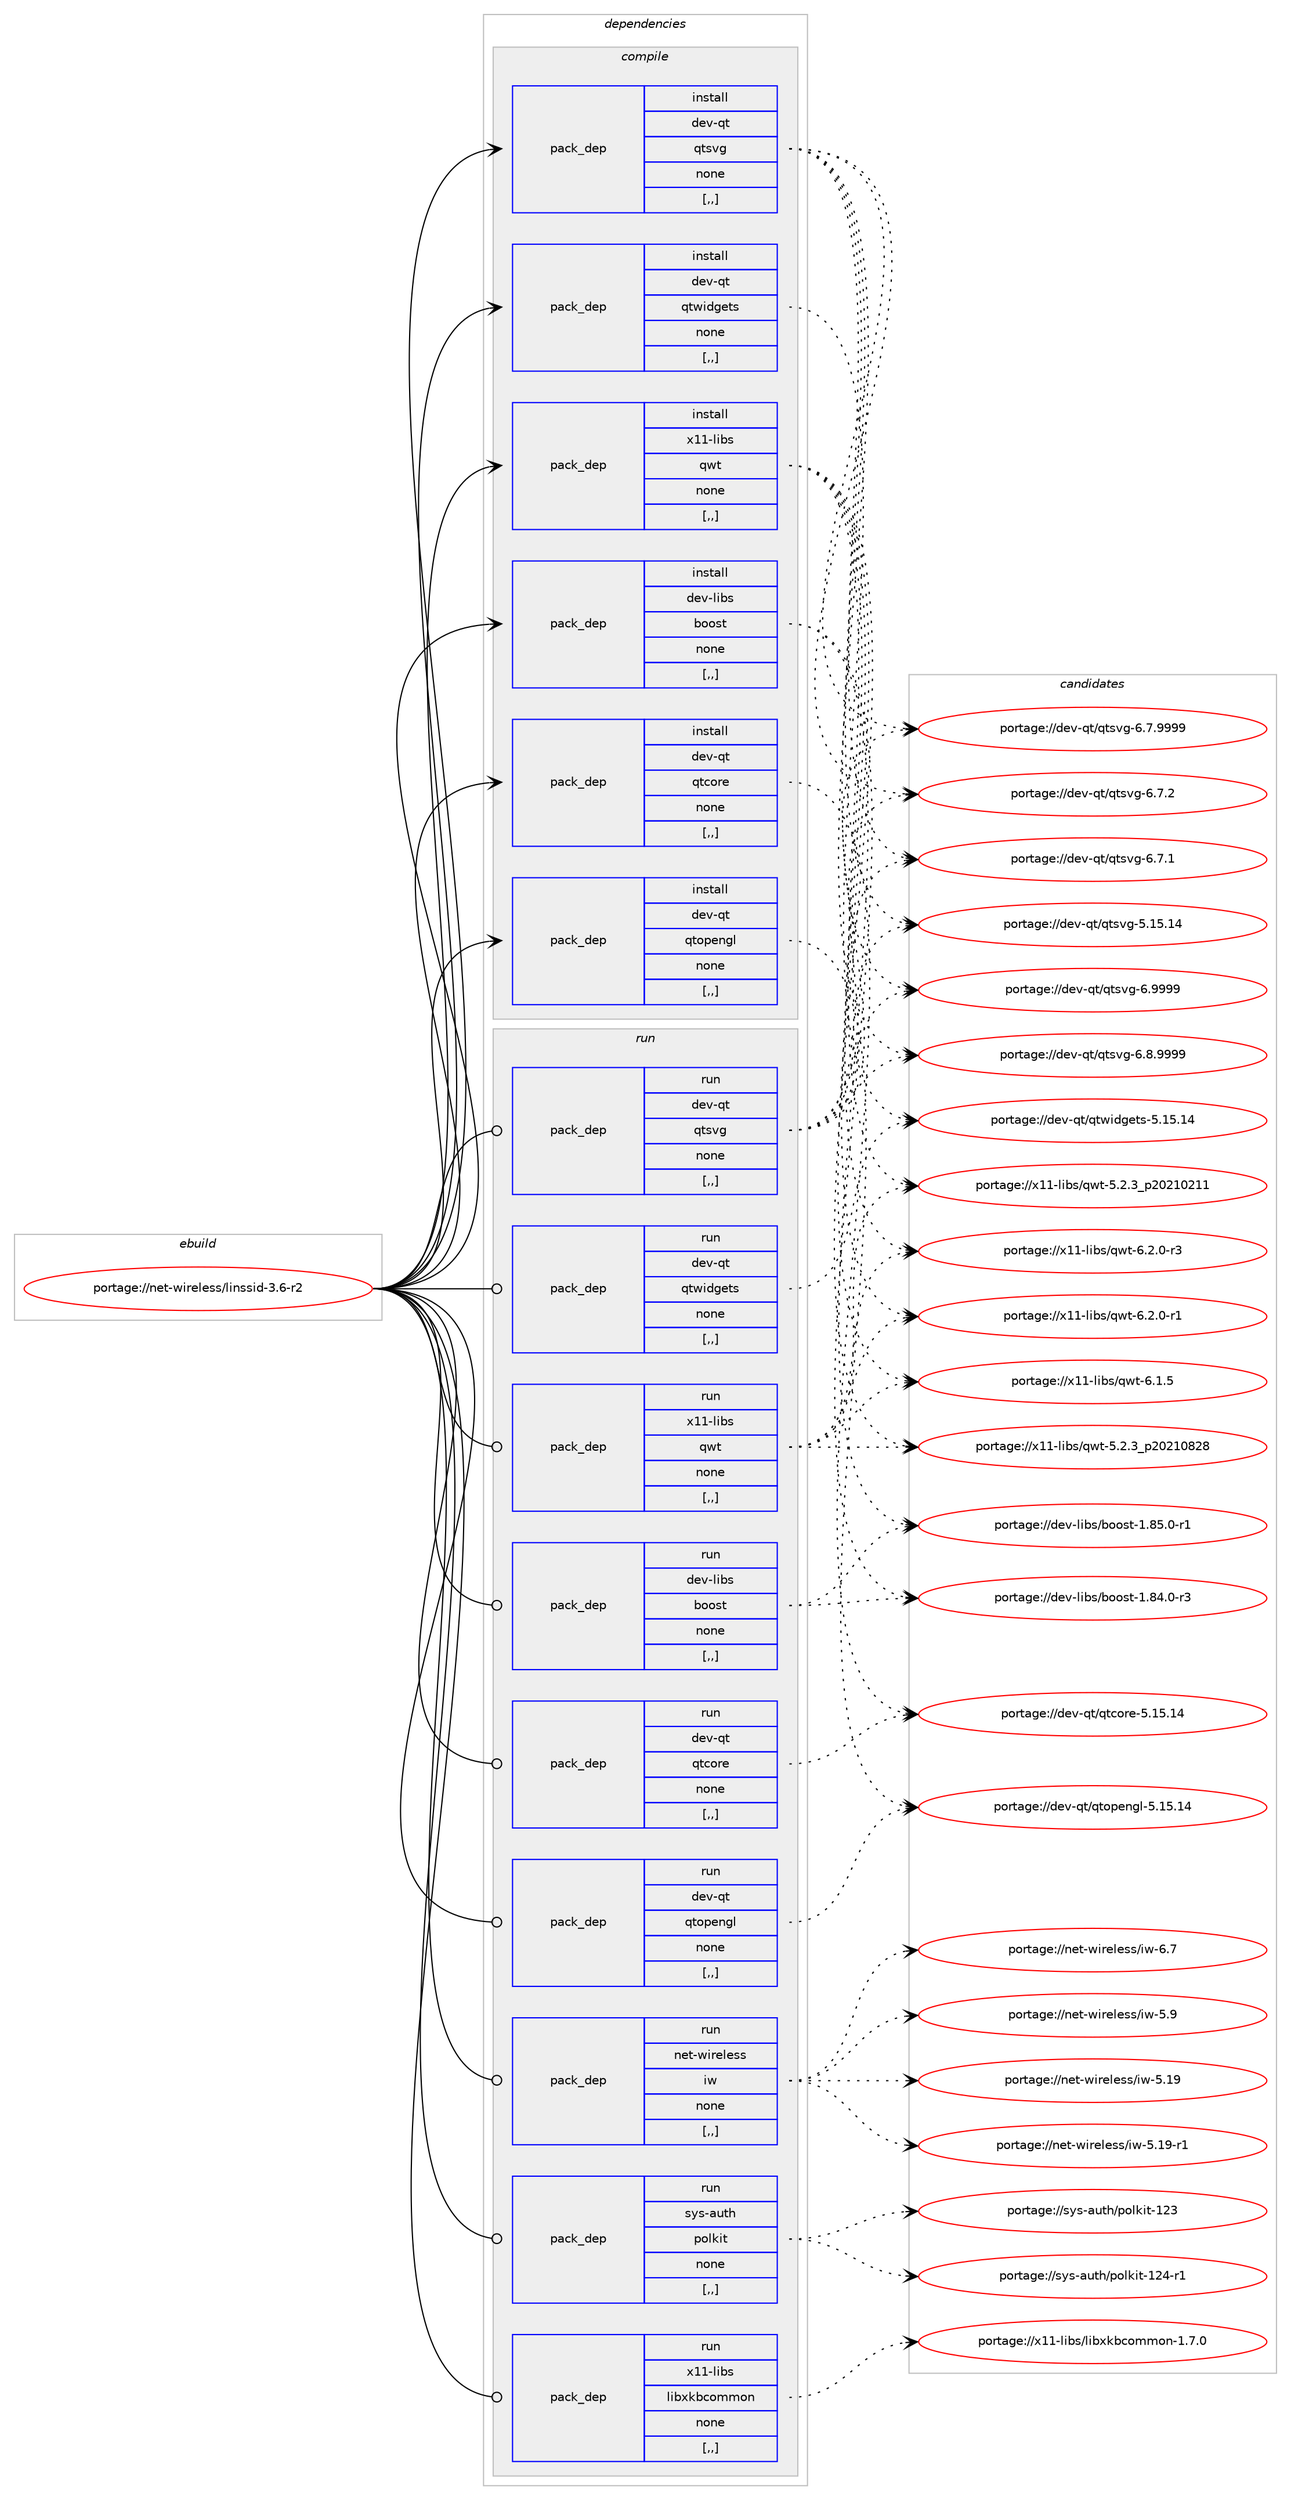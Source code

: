 digraph prolog {

# *************
# Graph options
# *************

newrank=true;
concentrate=true;
compound=true;
graph [rankdir=LR,fontname=Helvetica,fontsize=10,ranksep=1.5];#, ranksep=2.5, nodesep=0.2];
edge  [arrowhead=vee];
node  [fontname=Helvetica,fontsize=10];

# **********
# The ebuild
# **********

subgraph cluster_leftcol {
color=gray;
rank=same;
label=<<i>ebuild</i>>;
id [label="portage://net-wireless/linssid-3.6-r2", color=red, width=4, href="../net-wireless/linssid-3.6-r2.svg"];
}

# ****************
# The dependencies
# ****************

subgraph cluster_midcol {
color=gray;
label=<<i>dependencies</i>>;
subgraph cluster_compile {
fillcolor="#eeeeee";
style=filled;
label=<<i>compile</i>>;
subgraph pack281673 {
dependency387234 [label=<<TABLE BORDER="0" CELLBORDER="1" CELLSPACING="0" CELLPADDING="4" WIDTH="220"><TR><TD ROWSPAN="6" CELLPADDING="30">pack_dep</TD></TR><TR><TD WIDTH="110">install</TD></TR><TR><TD>dev-libs</TD></TR><TR><TD>boost</TD></TR><TR><TD>none</TD></TR><TR><TD>[,,]</TD></TR></TABLE>>, shape=none, color=blue];
}
id:e -> dependency387234:w [weight=20,style="solid",arrowhead="vee"];
subgraph pack281674 {
dependency387235 [label=<<TABLE BORDER="0" CELLBORDER="1" CELLSPACING="0" CELLPADDING="4" WIDTH="220"><TR><TD ROWSPAN="6" CELLPADDING="30">pack_dep</TD></TR><TR><TD WIDTH="110">install</TD></TR><TR><TD>dev-qt</TD></TR><TR><TD>qtcore</TD></TR><TR><TD>none</TD></TR><TR><TD>[,,]</TD></TR></TABLE>>, shape=none, color=blue];
}
id:e -> dependency387235:w [weight=20,style="solid",arrowhead="vee"];
subgraph pack281675 {
dependency387236 [label=<<TABLE BORDER="0" CELLBORDER="1" CELLSPACING="0" CELLPADDING="4" WIDTH="220"><TR><TD ROWSPAN="6" CELLPADDING="30">pack_dep</TD></TR><TR><TD WIDTH="110">install</TD></TR><TR><TD>dev-qt</TD></TR><TR><TD>qtopengl</TD></TR><TR><TD>none</TD></TR><TR><TD>[,,]</TD></TR></TABLE>>, shape=none, color=blue];
}
id:e -> dependency387236:w [weight=20,style="solid",arrowhead="vee"];
subgraph pack281676 {
dependency387237 [label=<<TABLE BORDER="0" CELLBORDER="1" CELLSPACING="0" CELLPADDING="4" WIDTH="220"><TR><TD ROWSPAN="6" CELLPADDING="30">pack_dep</TD></TR><TR><TD WIDTH="110">install</TD></TR><TR><TD>dev-qt</TD></TR><TR><TD>qtsvg</TD></TR><TR><TD>none</TD></TR><TR><TD>[,,]</TD></TR></TABLE>>, shape=none, color=blue];
}
id:e -> dependency387237:w [weight=20,style="solid",arrowhead="vee"];
subgraph pack281677 {
dependency387238 [label=<<TABLE BORDER="0" CELLBORDER="1" CELLSPACING="0" CELLPADDING="4" WIDTH="220"><TR><TD ROWSPAN="6" CELLPADDING="30">pack_dep</TD></TR><TR><TD WIDTH="110">install</TD></TR><TR><TD>dev-qt</TD></TR><TR><TD>qtwidgets</TD></TR><TR><TD>none</TD></TR><TR><TD>[,,]</TD></TR></TABLE>>, shape=none, color=blue];
}
id:e -> dependency387238:w [weight=20,style="solid",arrowhead="vee"];
subgraph pack281678 {
dependency387239 [label=<<TABLE BORDER="0" CELLBORDER="1" CELLSPACING="0" CELLPADDING="4" WIDTH="220"><TR><TD ROWSPAN="6" CELLPADDING="30">pack_dep</TD></TR><TR><TD WIDTH="110">install</TD></TR><TR><TD>x11-libs</TD></TR><TR><TD>qwt</TD></TR><TR><TD>none</TD></TR><TR><TD>[,,]</TD></TR></TABLE>>, shape=none, color=blue];
}
id:e -> dependency387239:w [weight=20,style="solid",arrowhead="vee"];
}
subgraph cluster_compileandrun {
fillcolor="#eeeeee";
style=filled;
label=<<i>compile and run</i>>;
}
subgraph cluster_run {
fillcolor="#eeeeee";
style=filled;
label=<<i>run</i>>;
subgraph pack281679 {
dependency387240 [label=<<TABLE BORDER="0" CELLBORDER="1" CELLSPACING="0" CELLPADDING="4" WIDTH="220"><TR><TD ROWSPAN="6" CELLPADDING="30">pack_dep</TD></TR><TR><TD WIDTH="110">run</TD></TR><TR><TD>dev-libs</TD></TR><TR><TD>boost</TD></TR><TR><TD>none</TD></TR><TR><TD>[,,]</TD></TR></TABLE>>, shape=none, color=blue];
}
id:e -> dependency387240:w [weight=20,style="solid",arrowhead="odot"];
subgraph pack281680 {
dependency387241 [label=<<TABLE BORDER="0" CELLBORDER="1" CELLSPACING="0" CELLPADDING="4" WIDTH="220"><TR><TD ROWSPAN="6" CELLPADDING="30">pack_dep</TD></TR><TR><TD WIDTH="110">run</TD></TR><TR><TD>dev-qt</TD></TR><TR><TD>qtcore</TD></TR><TR><TD>none</TD></TR><TR><TD>[,,]</TD></TR></TABLE>>, shape=none, color=blue];
}
id:e -> dependency387241:w [weight=20,style="solid",arrowhead="odot"];
subgraph pack281681 {
dependency387242 [label=<<TABLE BORDER="0" CELLBORDER="1" CELLSPACING="0" CELLPADDING="4" WIDTH="220"><TR><TD ROWSPAN="6" CELLPADDING="30">pack_dep</TD></TR><TR><TD WIDTH="110">run</TD></TR><TR><TD>dev-qt</TD></TR><TR><TD>qtopengl</TD></TR><TR><TD>none</TD></TR><TR><TD>[,,]</TD></TR></TABLE>>, shape=none, color=blue];
}
id:e -> dependency387242:w [weight=20,style="solid",arrowhead="odot"];
subgraph pack281682 {
dependency387243 [label=<<TABLE BORDER="0" CELLBORDER="1" CELLSPACING="0" CELLPADDING="4" WIDTH="220"><TR><TD ROWSPAN="6" CELLPADDING="30">pack_dep</TD></TR><TR><TD WIDTH="110">run</TD></TR><TR><TD>dev-qt</TD></TR><TR><TD>qtsvg</TD></TR><TR><TD>none</TD></TR><TR><TD>[,,]</TD></TR></TABLE>>, shape=none, color=blue];
}
id:e -> dependency387243:w [weight=20,style="solid",arrowhead="odot"];
subgraph pack281683 {
dependency387244 [label=<<TABLE BORDER="0" CELLBORDER="1" CELLSPACING="0" CELLPADDING="4" WIDTH="220"><TR><TD ROWSPAN="6" CELLPADDING="30">pack_dep</TD></TR><TR><TD WIDTH="110">run</TD></TR><TR><TD>dev-qt</TD></TR><TR><TD>qtwidgets</TD></TR><TR><TD>none</TD></TR><TR><TD>[,,]</TD></TR></TABLE>>, shape=none, color=blue];
}
id:e -> dependency387244:w [weight=20,style="solid",arrowhead="odot"];
subgraph pack281684 {
dependency387245 [label=<<TABLE BORDER="0" CELLBORDER="1" CELLSPACING="0" CELLPADDING="4" WIDTH="220"><TR><TD ROWSPAN="6" CELLPADDING="30">pack_dep</TD></TR><TR><TD WIDTH="110">run</TD></TR><TR><TD>net-wireless</TD></TR><TR><TD>iw</TD></TR><TR><TD>none</TD></TR><TR><TD>[,,]</TD></TR></TABLE>>, shape=none, color=blue];
}
id:e -> dependency387245:w [weight=20,style="solid",arrowhead="odot"];
subgraph pack281685 {
dependency387246 [label=<<TABLE BORDER="0" CELLBORDER="1" CELLSPACING="0" CELLPADDING="4" WIDTH="220"><TR><TD ROWSPAN="6" CELLPADDING="30">pack_dep</TD></TR><TR><TD WIDTH="110">run</TD></TR><TR><TD>sys-auth</TD></TR><TR><TD>polkit</TD></TR><TR><TD>none</TD></TR><TR><TD>[,,]</TD></TR></TABLE>>, shape=none, color=blue];
}
id:e -> dependency387246:w [weight=20,style="solid",arrowhead="odot"];
subgraph pack281686 {
dependency387247 [label=<<TABLE BORDER="0" CELLBORDER="1" CELLSPACING="0" CELLPADDING="4" WIDTH="220"><TR><TD ROWSPAN="6" CELLPADDING="30">pack_dep</TD></TR><TR><TD WIDTH="110">run</TD></TR><TR><TD>x11-libs</TD></TR><TR><TD>libxkbcommon</TD></TR><TR><TD>none</TD></TR><TR><TD>[,,]</TD></TR></TABLE>>, shape=none, color=blue];
}
id:e -> dependency387247:w [weight=20,style="solid",arrowhead="odot"];
subgraph pack281687 {
dependency387248 [label=<<TABLE BORDER="0" CELLBORDER="1" CELLSPACING="0" CELLPADDING="4" WIDTH="220"><TR><TD ROWSPAN="6" CELLPADDING="30">pack_dep</TD></TR><TR><TD WIDTH="110">run</TD></TR><TR><TD>x11-libs</TD></TR><TR><TD>qwt</TD></TR><TR><TD>none</TD></TR><TR><TD>[,,]</TD></TR></TABLE>>, shape=none, color=blue];
}
id:e -> dependency387248:w [weight=20,style="solid",arrowhead="odot"];
}
}

# **************
# The candidates
# **************

subgraph cluster_choices {
rank=same;
color=gray;
label=<<i>candidates</i>>;

subgraph choice281673 {
color=black;
nodesep=1;
choice10010111845108105981154798111111115116454946565346484511449 [label="portage://dev-libs/boost-1.85.0-r1", color=red, width=4,href="../dev-libs/boost-1.85.0-r1.svg"];
choice10010111845108105981154798111111115116454946565246484511451 [label="portage://dev-libs/boost-1.84.0-r3", color=red, width=4,href="../dev-libs/boost-1.84.0-r3.svg"];
dependency387234:e -> choice10010111845108105981154798111111115116454946565346484511449:w [style=dotted,weight="100"];
dependency387234:e -> choice10010111845108105981154798111111115116454946565246484511451:w [style=dotted,weight="100"];
}
subgraph choice281674 {
color=black;
nodesep=1;
choice1001011184511311647113116991111141014553464953464952 [label="portage://dev-qt/qtcore-5.15.14", color=red, width=4,href="../dev-qt/qtcore-5.15.14.svg"];
dependency387235:e -> choice1001011184511311647113116991111141014553464953464952:w [style=dotted,weight="100"];
}
subgraph choice281675 {
color=black;
nodesep=1;
choice10010111845113116471131161111121011101031084553464953464952 [label="portage://dev-qt/qtopengl-5.15.14", color=red, width=4,href="../dev-qt/qtopengl-5.15.14.svg"];
dependency387236:e -> choice10010111845113116471131161111121011101031084553464953464952:w [style=dotted,weight="100"];
}
subgraph choice281676 {
color=black;
nodesep=1;
choice100101118451131164711311611511810345544657575757 [label="portage://dev-qt/qtsvg-6.9999", color=red, width=4,href="../dev-qt/qtsvg-6.9999.svg"];
choice1001011184511311647113116115118103455446564657575757 [label="portage://dev-qt/qtsvg-6.8.9999", color=red, width=4,href="../dev-qt/qtsvg-6.8.9999.svg"];
choice1001011184511311647113116115118103455446554657575757 [label="portage://dev-qt/qtsvg-6.7.9999", color=red, width=4,href="../dev-qt/qtsvg-6.7.9999.svg"];
choice1001011184511311647113116115118103455446554650 [label="portage://dev-qt/qtsvg-6.7.2", color=red, width=4,href="../dev-qt/qtsvg-6.7.2.svg"];
choice1001011184511311647113116115118103455446554649 [label="portage://dev-qt/qtsvg-6.7.1", color=red, width=4,href="../dev-qt/qtsvg-6.7.1.svg"];
choice10010111845113116471131161151181034553464953464952 [label="portage://dev-qt/qtsvg-5.15.14", color=red, width=4,href="../dev-qt/qtsvg-5.15.14.svg"];
dependency387237:e -> choice100101118451131164711311611511810345544657575757:w [style=dotted,weight="100"];
dependency387237:e -> choice1001011184511311647113116115118103455446564657575757:w [style=dotted,weight="100"];
dependency387237:e -> choice1001011184511311647113116115118103455446554657575757:w [style=dotted,weight="100"];
dependency387237:e -> choice1001011184511311647113116115118103455446554650:w [style=dotted,weight="100"];
dependency387237:e -> choice1001011184511311647113116115118103455446554649:w [style=dotted,weight="100"];
dependency387237:e -> choice10010111845113116471131161151181034553464953464952:w [style=dotted,weight="100"];
}
subgraph choice281677 {
color=black;
nodesep=1;
choice10010111845113116471131161191051001031011161154553464953464952 [label="portage://dev-qt/qtwidgets-5.15.14", color=red, width=4,href="../dev-qt/qtwidgets-5.15.14.svg"];
dependency387238:e -> choice10010111845113116471131161191051001031011161154553464953464952:w [style=dotted,weight="100"];
}
subgraph choice281678 {
color=black;
nodesep=1;
choice12049494510810598115471131191164554465046484511451 [label="portage://x11-libs/qwt-6.2.0-r3", color=red, width=4,href="../x11-libs/qwt-6.2.0-r3.svg"];
choice12049494510810598115471131191164554465046484511449 [label="portage://x11-libs/qwt-6.2.0-r1", color=red, width=4,href="../x11-libs/qwt-6.2.0-r1.svg"];
choice1204949451081059811547113119116455446494653 [label="portage://x11-libs/qwt-6.1.5", color=red, width=4,href="../x11-libs/qwt-6.1.5.svg"];
choice1204949451081059811547113119116455346504651951125048504948565056 [label="portage://x11-libs/qwt-5.2.3_p20210828", color=red, width=4,href="../x11-libs/qwt-5.2.3_p20210828.svg"];
choice1204949451081059811547113119116455346504651951125048504948504949 [label="portage://x11-libs/qwt-5.2.3_p20210211", color=red, width=4,href="../x11-libs/qwt-5.2.3_p20210211.svg"];
dependency387239:e -> choice12049494510810598115471131191164554465046484511451:w [style=dotted,weight="100"];
dependency387239:e -> choice12049494510810598115471131191164554465046484511449:w [style=dotted,weight="100"];
dependency387239:e -> choice1204949451081059811547113119116455446494653:w [style=dotted,weight="100"];
dependency387239:e -> choice1204949451081059811547113119116455346504651951125048504948565056:w [style=dotted,weight="100"];
dependency387239:e -> choice1204949451081059811547113119116455346504651951125048504948504949:w [style=dotted,weight="100"];
}
subgraph choice281679 {
color=black;
nodesep=1;
choice10010111845108105981154798111111115116454946565346484511449 [label="portage://dev-libs/boost-1.85.0-r1", color=red, width=4,href="../dev-libs/boost-1.85.0-r1.svg"];
choice10010111845108105981154798111111115116454946565246484511451 [label="portage://dev-libs/boost-1.84.0-r3", color=red, width=4,href="../dev-libs/boost-1.84.0-r3.svg"];
dependency387240:e -> choice10010111845108105981154798111111115116454946565346484511449:w [style=dotted,weight="100"];
dependency387240:e -> choice10010111845108105981154798111111115116454946565246484511451:w [style=dotted,weight="100"];
}
subgraph choice281680 {
color=black;
nodesep=1;
choice1001011184511311647113116991111141014553464953464952 [label="portage://dev-qt/qtcore-5.15.14", color=red, width=4,href="../dev-qt/qtcore-5.15.14.svg"];
dependency387241:e -> choice1001011184511311647113116991111141014553464953464952:w [style=dotted,weight="100"];
}
subgraph choice281681 {
color=black;
nodesep=1;
choice10010111845113116471131161111121011101031084553464953464952 [label="portage://dev-qt/qtopengl-5.15.14", color=red, width=4,href="../dev-qt/qtopengl-5.15.14.svg"];
dependency387242:e -> choice10010111845113116471131161111121011101031084553464953464952:w [style=dotted,weight="100"];
}
subgraph choice281682 {
color=black;
nodesep=1;
choice100101118451131164711311611511810345544657575757 [label="portage://dev-qt/qtsvg-6.9999", color=red, width=4,href="../dev-qt/qtsvg-6.9999.svg"];
choice1001011184511311647113116115118103455446564657575757 [label="portage://dev-qt/qtsvg-6.8.9999", color=red, width=4,href="../dev-qt/qtsvg-6.8.9999.svg"];
choice1001011184511311647113116115118103455446554657575757 [label="portage://dev-qt/qtsvg-6.7.9999", color=red, width=4,href="../dev-qt/qtsvg-6.7.9999.svg"];
choice1001011184511311647113116115118103455446554650 [label="portage://dev-qt/qtsvg-6.7.2", color=red, width=4,href="../dev-qt/qtsvg-6.7.2.svg"];
choice1001011184511311647113116115118103455446554649 [label="portage://dev-qt/qtsvg-6.7.1", color=red, width=4,href="../dev-qt/qtsvg-6.7.1.svg"];
choice10010111845113116471131161151181034553464953464952 [label="portage://dev-qt/qtsvg-5.15.14", color=red, width=4,href="../dev-qt/qtsvg-5.15.14.svg"];
dependency387243:e -> choice100101118451131164711311611511810345544657575757:w [style=dotted,weight="100"];
dependency387243:e -> choice1001011184511311647113116115118103455446564657575757:w [style=dotted,weight="100"];
dependency387243:e -> choice1001011184511311647113116115118103455446554657575757:w [style=dotted,weight="100"];
dependency387243:e -> choice1001011184511311647113116115118103455446554650:w [style=dotted,weight="100"];
dependency387243:e -> choice1001011184511311647113116115118103455446554649:w [style=dotted,weight="100"];
dependency387243:e -> choice10010111845113116471131161151181034553464953464952:w [style=dotted,weight="100"];
}
subgraph choice281683 {
color=black;
nodesep=1;
choice10010111845113116471131161191051001031011161154553464953464952 [label="portage://dev-qt/qtwidgets-5.15.14", color=red, width=4,href="../dev-qt/qtwidgets-5.15.14.svg"];
dependency387244:e -> choice10010111845113116471131161191051001031011161154553464953464952:w [style=dotted,weight="100"];
}
subgraph choice281684 {
color=black;
nodesep=1;
choice110101116451191051141011081011151154710511945544655 [label="portage://net-wireless/iw-6.7", color=red, width=4,href="../net-wireless/iw-6.7.svg"];
choice110101116451191051141011081011151154710511945534649574511449 [label="portage://net-wireless/iw-5.19-r1", color=red, width=4,href="../net-wireless/iw-5.19-r1.svg"];
choice11010111645119105114101108101115115471051194553464957 [label="portage://net-wireless/iw-5.19", color=red, width=4,href="../net-wireless/iw-5.19.svg"];
choice110101116451191051141011081011151154710511945534657 [label="portage://net-wireless/iw-5.9", color=red, width=4,href="../net-wireless/iw-5.9.svg"];
dependency387245:e -> choice110101116451191051141011081011151154710511945544655:w [style=dotted,weight="100"];
dependency387245:e -> choice110101116451191051141011081011151154710511945534649574511449:w [style=dotted,weight="100"];
dependency387245:e -> choice11010111645119105114101108101115115471051194553464957:w [style=dotted,weight="100"];
dependency387245:e -> choice110101116451191051141011081011151154710511945534657:w [style=dotted,weight="100"];
}
subgraph choice281685 {
color=black;
nodesep=1;
choice115121115459711711610447112111108107105116454950524511449 [label="portage://sys-auth/polkit-124-r1", color=red, width=4,href="../sys-auth/polkit-124-r1.svg"];
choice11512111545971171161044711211110810710511645495051 [label="portage://sys-auth/polkit-123", color=red, width=4,href="../sys-auth/polkit-123.svg"];
dependency387246:e -> choice115121115459711711610447112111108107105116454950524511449:w [style=dotted,weight="100"];
dependency387246:e -> choice11512111545971171161044711211110810710511645495051:w [style=dotted,weight="100"];
}
subgraph choice281686 {
color=black;
nodesep=1;
choice1204949451081059811547108105981201079899111109109111110454946554648 [label="portage://x11-libs/libxkbcommon-1.7.0", color=red, width=4,href="../x11-libs/libxkbcommon-1.7.0.svg"];
dependency387247:e -> choice1204949451081059811547108105981201079899111109109111110454946554648:w [style=dotted,weight="100"];
}
subgraph choice281687 {
color=black;
nodesep=1;
choice12049494510810598115471131191164554465046484511451 [label="portage://x11-libs/qwt-6.2.0-r3", color=red, width=4,href="../x11-libs/qwt-6.2.0-r3.svg"];
choice12049494510810598115471131191164554465046484511449 [label="portage://x11-libs/qwt-6.2.0-r1", color=red, width=4,href="../x11-libs/qwt-6.2.0-r1.svg"];
choice1204949451081059811547113119116455446494653 [label="portage://x11-libs/qwt-6.1.5", color=red, width=4,href="../x11-libs/qwt-6.1.5.svg"];
choice1204949451081059811547113119116455346504651951125048504948565056 [label="portage://x11-libs/qwt-5.2.3_p20210828", color=red, width=4,href="../x11-libs/qwt-5.2.3_p20210828.svg"];
choice1204949451081059811547113119116455346504651951125048504948504949 [label="portage://x11-libs/qwt-5.2.3_p20210211", color=red, width=4,href="../x11-libs/qwt-5.2.3_p20210211.svg"];
dependency387248:e -> choice12049494510810598115471131191164554465046484511451:w [style=dotted,weight="100"];
dependency387248:e -> choice12049494510810598115471131191164554465046484511449:w [style=dotted,weight="100"];
dependency387248:e -> choice1204949451081059811547113119116455446494653:w [style=dotted,weight="100"];
dependency387248:e -> choice1204949451081059811547113119116455346504651951125048504948565056:w [style=dotted,weight="100"];
dependency387248:e -> choice1204949451081059811547113119116455346504651951125048504948504949:w [style=dotted,weight="100"];
}
}

}
